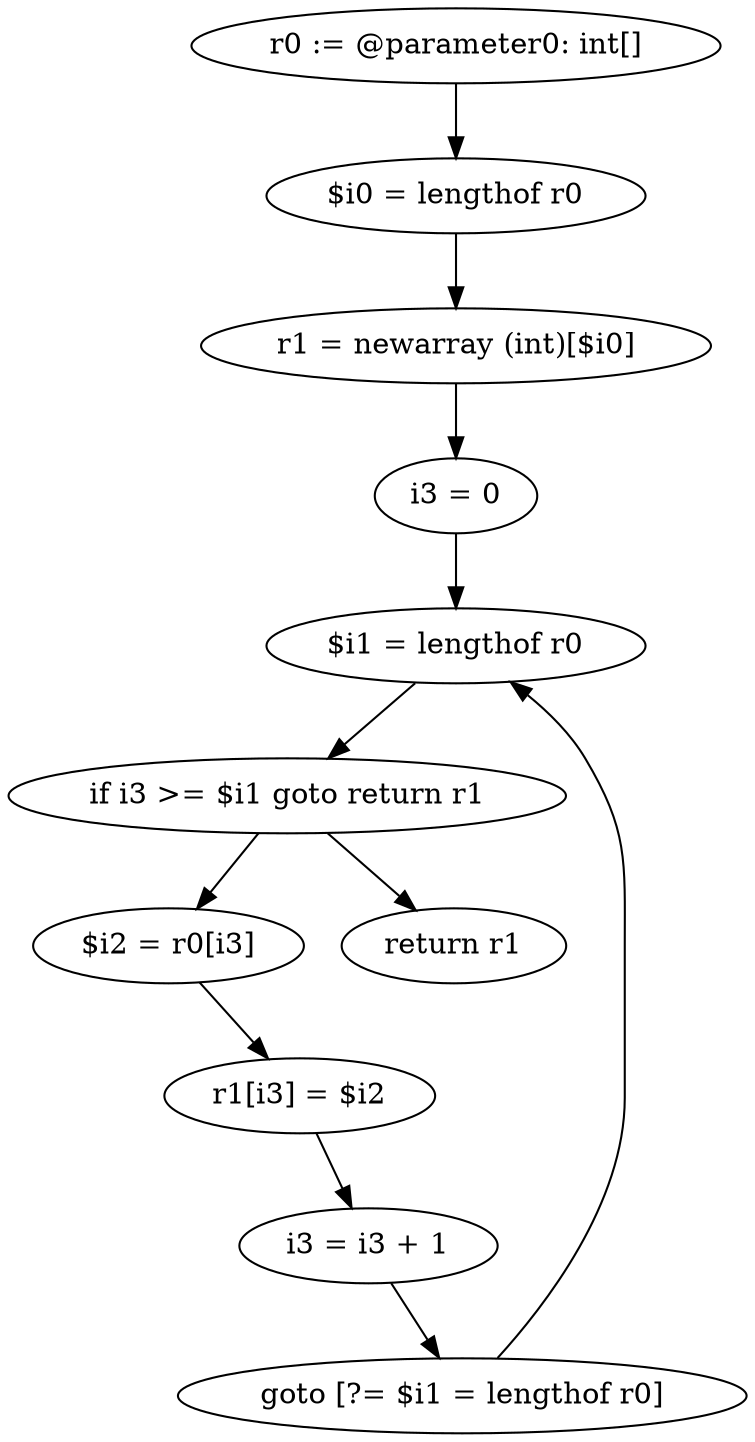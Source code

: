 digraph "unitGraph" {
    "r0 := @parameter0: int[]"
    "$i0 = lengthof r0"
    "r1 = newarray (int)[$i0]"
    "i3 = 0"
    "$i1 = lengthof r0"
    "if i3 >= $i1 goto return r1"
    "$i2 = r0[i3]"
    "r1[i3] = $i2"
    "i3 = i3 + 1"
    "goto [?= $i1 = lengthof r0]"
    "return r1"
    "r0 := @parameter0: int[]"->"$i0 = lengthof r0";
    "$i0 = lengthof r0"->"r1 = newarray (int)[$i0]";
    "r1 = newarray (int)[$i0]"->"i3 = 0";
    "i3 = 0"->"$i1 = lengthof r0";
    "$i1 = lengthof r0"->"if i3 >= $i1 goto return r1";
    "if i3 >= $i1 goto return r1"->"$i2 = r0[i3]";
    "if i3 >= $i1 goto return r1"->"return r1";
    "$i2 = r0[i3]"->"r1[i3] = $i2";
    "r1[i3] = $i2"->"i3 = i3 + 1";
    "i3 = i3 + 1"->"goto [?= $i1 = lengthof r0]";
    "goto [?= $i1 = lengthof r0]"->"$i1 = lengthof r0";
}
